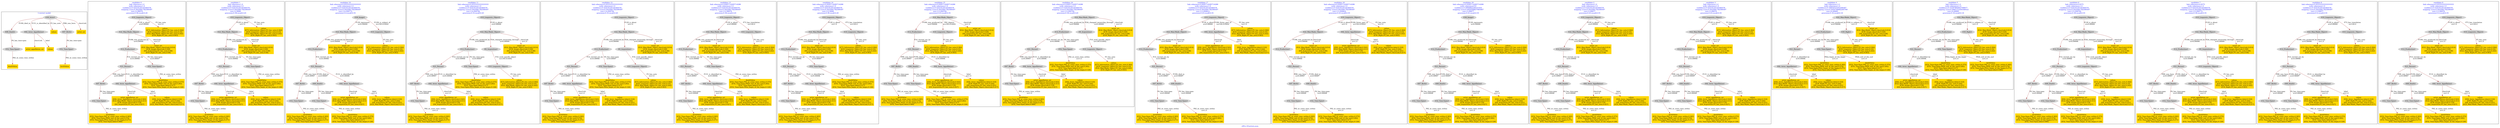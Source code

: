 digraph n0 {
fontcolor="blue"
remincross="true"
label="s09-s-18-artists.json"
subgraph cluster_0 {
label="1-correct model"
n2[style="filled",color="white",fillcolor="lightgray",label="E39_Actor1"];
n3[style="filled",color="white",fillcolor="lightgray",label="E69_Death1"];
n4[style="filled",color="white",fillcolor="lightgray",label="E82_Actor_Appellation1"];
n5[shape="plaintext",style="filled",fillcolor="gold",label="values"];
n6[style="filled",color="white",fillcolor="lightgray",label="E67_Birth1"];
n7[shape="plaintext",style="filled",fillcolor="gold",label="artist_uri"];
n8[style="filled",color="white",fillcolor="lightgray",label="E52_Time-Span1"];
n9[shape="plaintext",style="filled",fillcolor="gold",label="birthValue"];
n10[style="filled",color="white",fillcolor="lightgray",label="E52_Time-Span2"];
n11[shape="plaintext",style="filled",fillcolor="gold",label="deathValue"];
n12[shape="plaintext",style="filled",fillcolor="gold",label="artist_appellation_uri"];
n13[shape="plaintext",style="filled",fillcolor="gold",label="values"];
}
subgraph cluster_1 {
label="candidate 0\nlink coherence:1.0\nnode coherence:1.0\nconfidence:0.42419120144384576\nmapping score:0.5025081782590597\ncost:12.99979\n-precision:0.38-recall:0.45"
n15[style="filled",color="white",fillcolor="lightgray",label="E12_Production1"];
n16[style="filled",color="white",fillcolor="lightgray",label="E21_Person1"];
n17[style="filled",color="white",fillcolor="lightgray",label="E52_Time-Span2"];
n18[style="filled",color="white",fillcolor="lightgray",label="E67_Birth1"];
n19[style="filled",color="white",fillcolor="lightgray",label="E82_Actor_Appellation1"];
n20[style="filled",color="white",fillcolor="lightgray",label="E22_Man-Made_Object1"];
n21[style="filled",color="white",fillcolor="lightgray",label="E33_Linguistic_Object2"];
n22[style="filled",color="white",fillcolor="lightgray",label="E52_Time-Span1"];
n23[shape="plaintext",style="filled",fillcolor="gold",label="deathValue\n[E52_Time-Span,P82_at_some_time_within,0.375]\n[E52_Time-Span,P82b_end_of_the_end,0.282]\n[E52_Time-Span,label,0.217]\n[E52_Time-Span,P82a_begin_of_the_begin,0.126]"];
n24[shape="plaintext",style="filled",fillcolor="gold",label="values\n[E73_Information_Object,P3_has_note,0.364]\n[E33_Linguistic_Object,P3_has_note,0.33]\n[E22_Man-Made_Object,P3_has_note,0.242]\n[E30_Right,P3_has_note,0.063]"];
n25[shape="plaintext",style="filled",fillcolor="gold",label="birthValue\n[E52_Time-Span,P82_at_some_time_within,0.365]\n[E52_Time-Span,P82b_end_of_the_end,0.274]\n[E52_Time-Span,P82a_begin_of_the_begin,0.271]\n[E52_Time-Span,label,0.089]"];
n26[shape="plaintext",style="filled",fillcolor="gold",label="artist_appellation_uri\n[E82_Actor_Appellation,classLink,0.543]\n[E22_Man-Made_Object,classLink,0.311]\n[E38_Image,classLink,0.119]\n[E8_Acquisition,P3_has_note,0.027]"];
n27[shape="plaintext",style="filled",fillcolor="gold",label="values\n[E82_Actor_Appellation,label,0.318]\n[E30_Right,P3_has_note,0.244]\n[E8_Acquisition,P3_has_note,0.221]\n[E22_Man-Made_Object,classLink,0.217]"];
n28[shape="plaintext",style="filled",fillcolor="gold",label="artist_uri\n[E22_Man-Made_Object,classLink,0.614]\n[E38_Image,classLink,0.226]\n[E8_Acquisition,P3_has_note,0.08]\n[E30_Right,P3_has_note,0.08]"];
}
subgraph cluster_2 {
label="candidate 1\nlink coherence:1.0\nnode coherence:1.0\nconfidence:0.42419120144384576\nmapping score:0.5025081782590597\ncost:12.9998\n-precision:0.38-recall:0.45"
n30[style="filled",color="white",fillcolor="lightgray",label="E12_Production1"];
n31[style="filled",color="white",fillcolor="lightgray",label="E21_Person1"];
n32[style="filled",color="white",fillcolor="lightgray",label="E52_Time-Span2"];
n33[style="filled",color="white",fillcolor="lightgray",label="E67_Birth1"];
n34[style="filled",color="white",fillcolor="lightgray",label="E82_Actor_Appellation1"];
n35[style="filled",color="white",fillcolor="lightgray",label="E22_Man-Made_Object1"];
n36[style="filled",color="white",fillcolor="lightgray",label="E33_Linguistic_Object1"];
n37[style="filled",color="white",fillcolor="lightgray",label="E52_Time-Span1"];
n38[shape="plaintext",style="filled",fillcolor="gold",label="deathValue\n[E52_Time-Span,P82_at_some_time_within,0.375]\n[E52_Time-Span,P82b_end_of_the_end,0.282]\n[E52_Time-Span,label,0.217]\n[E52_Time-Span,P82a_begin_of_the_begin,0.126]"];
n39[shape="plaintext",style="filled",fillcolor="gold",label="values\n[E73_Information_Object,P3_has_note,0.364]\n[E33_Linguistic_Object,P3_has_note,0.33]\n[E22_Man-Made_Object,P3_has_note,0.242]\n[E30_Right,P3_has_note,0.063]"];
n40[shape="plaintext",style="filled",fillcolor="gold",label="birthValue\n[E52_Time-Span,P82_at_some_time_within,0.365]\n[E52_Time-Span,P82b_end_of_the_end,0.274]\n[E52_Time-Span,P82a_begin_of_the_begin,0.271]\n[E52_Time-Span,label,0.089]"];
n41[shape="plaintext",style="filled",fillcolor="gold",label="artist_appellation_uri\n[E82_Actor_Appellation,classLink,0.543]\n[E22_Man-Made_Object,classLink,0.311]\n[E38_Image,classLink,0.119]\n[E8_Acquisition,P3_has_note,0.027]"];
n42[shape="plaintext",style="filled",fillcolor="gold",label="values\n[E82_Actor_Appellation,label,0.318]\n[E30_Right,P3_has_note,0.244]\n[E8_Acquisition,P3_has_note,0.221]\n[E22_Man-Made_Object,classLink,0.217]"];
n43[shape="plaintext",style="filled",fillcolor="gold",label="artist_uri\n[E22_Man-Made_Object,classLink,0.614]\n[E38_Image,classLink,0.226]\n[E8_Acquisition,P3_has_note,0.08]\n[E30_Right,P3_has_note,0.08]"];
}
subgraph cluster_3 {
label="candidate 10\nlink coherence:0.9333333333333333\nnode coherence:1.0\nconfidence:0.42419120144384576\nmapping score:0.5025081782590597\ncost:114.009772\n-precision:0.4-recall:0.55"
n45[style="filled",color="white",fillcolor="lightgray",label="E12_Production1"];
n46[style="filled",color="white",fillcolor="lightgray",label="E21_Person1"];
n47[style="filled",color="white",fillcolor="lightgray",label="E67_Birth1"];
n48[style="filled",color="white",fillcolor="lightgray",label="E69_Death1"];
n49[style="filled",color="white",fillcolor="lightgray",label="E82_Actor_Appellation1"];
n50[style="filled",color="white",fillcolor="lightgray",label="E22_Man-Made_Object1"];
n51[style="filled",color="white",fillcolor="lightgray",label="E38_Image1"];
n52[style="filled",color="white",fillcolor="lightgray",label="E52_Time-Span1"];
n53[style="filled",color="white",fillcolor="lightgray",label="E52_Time-Span3"];
n54[style="filled",color="white",fillcolor="lightgray",label="E33_Linguistic_Object1"];
n55[shape="plaintext",style="filled",fillcolor="gold",label="values\n[E73_Information_Object,P3_has_note,0.364]\n[E33_Linguistic_Object,P3_has_note,0.33]\n[E22_Man-Made_Object,P3_has_note,0.242]\n[E30_Right,P3_has_note,0.063]"];
n56[shape="plaintext",style="filled",fillcolor="gold",label="birthValue\n[E52_Time-Span,P82_at_some_time_within,0.365]\n[E52_Time-Span,P82b_end_of_the_end,0.274]\n[E52_Time-Span,P82a_begin_of_the_begin,0.271]\n[E52_Time-Span,label,0.089]"];
n57[shape="plaintext",style="filled",fillcolor="gold",label="deathValue\n[E52_Time-Span,P82_at_some_time_within,0.375]\n[E52_Time-Span,P82b_end_of_the_end,0.282]\n[E52_Time-Span,label,0.217]\n[E52_Time-Span,P82a_begin_of_the_begin,0.126]"];
n58[shape="plaintext",style="filled",fillcolor="gold",label="artist_appellation_uri\n[E82_Actor_Appellation,classLink,0.543]\n[E22_Man-Made_Object,classLink,0.311]\n[E38_Image,classLink,0.119]\n[E8_Acquisition,P3_has_note,0.027]"];
n59[shape="plaintext",style="filled",fillcolor="gold",label="values\n[E82_Actor_Appellation,label,0.318]\n[E30_Right,P3_has_note,0.244]\n[E8_Acquisition,P3_has_note,0.221]\n[E22_Man-Made_Object,classLink,0.217]"];
n60[shape="plaintext",style="filled",fillcolor="gold",label="artist_uri\n[E22_Man-Made_Object,classLink,0.614]\n[E38_Image,classLink,0.226]\n[E8_Acquisition,P3_has_note,0.08]\n[E30_Right,P3_has_note,0.08]"];
}
subgraph cluster_4 {
label="candidate 11\nlink coherence:0.9333333333333333\nnode coherence:1.0\nconfidence:0.42419120144384576\nmapping score:0.5025081782590597\ncost:114.009782\n-precision:0.33-recall:0.45"
n62[style="filled",color="white",fillcolor="lightgray",label="E12_Production1"];
n63[style="filled",color="white",fillcolor="lightgray",label="E21_Person1"];
n64[style="filled",color="white",fillcolor="lightgray",label="E52_Time-Span2"];
n65[style="filled",color="white",fillcolor="lightgray",label="E67_Birth1"];
n66[style="filled",color="white",fillcolor="lightgray",label="E82_Actor_Appellation1"];
n67[style="filled",color="white",fillcolor="lightgray",label="E22_Man-Made_Object1"];
n68[style="filled",color="white",fillcolor="lightgray",label="E8_Acquisition1"];
n69[style="filled",color="white",fillcolor="lightgray",label="E33_Linguistic_Object2"];
n70[style="filled",color="white",fillcolor="lightgray",label="E52_Time-Span1"];
n71[style="filled",color="white",fillcolor="lightgray",label="E33_Linguistic_Object1"];
n72[shape="plaintext",style="filled",fillcolor="gold",label="deathValue\n[E52_Time-Span,P82_at_some_time_within,0.375]\n[E52_Time-Span,P82b_end_of_the_end,0.282]\n[E52_Time-Span,label,0.217]\n[E52_Time-Span,P82a_begin_of_the_begin,0.126]"];
n73[shape="plaintext",style="filled",fillcolor="gold",label="values\n[E73_Information_Object,P3_has_note,0.364]\n[E33_Linguistic_Object,P3_has_note,0.33]\n[E22_Man-Made_Object,P3_has_note,0.242]\n[E30_Right,P3_has_note,0.063]"];
n74[shape="plaintext",style="filled",fillcolor="gold",label="birthValue\n[E52_Time-Span,P82_at_some_time_within,0.365]\n[E52_Time-Span,P82b_end_of_the_end,0.274]\n[E52_Time-Span,P82a_begin_of_the_begin,0.271]\n[E52_Time-Span,label,0.089]"];
n75[shape="plaintext",style="filled",fillcolor="gold",label="artist_appellation_uri\n[E82_Actor_Appellation,classLink,0.543]\n[E22_Man-Made_Object,classLink,0.311]\n[E38_Image,classLink,0.119]\n[E8_Acquisition,P3_has_note,0.027]"];
n76[shape="plaintext",style="filled",fillcolor="gold",label="values\n[E82_Actor_Appellation,label,0.318]\n[E30_Right,P3_has_note,0.244]\n[E8_Acquisition,P3_has_note,0.221]\n[E22_Man-Made_Object,classLink,0.217]"];
n77[shape="plaintext",style="filled",fillcolor="gold",label="artist_uri\n[E22_Man-Made_Object,classLink,0.614]\n[E38_Image,classLink,0.226]\n[E8_Acquisition,P3_has_note,0.08]\n[E30_Right,P3_has_note,0.08]"];
}
subgraph cluster_5 {
label="candidate 12\nlink coherence:0.9333333333333333\nnode coherence:1.0\nconfidence:0.42419120144384576\nmapping score:0.5025081782590597\ncost:114.009792\n-precision:0.33-recall:0.45"
n79[style="filled",color="white",fillcolor="lightgray",label="E12_Production1"];
n80[style="filled",color="white",fillcolor="lightgray",label="E21_Person1"];
n81[style="filled",color="white",fillcolor="lightgray",label="E52_Time-Span2"];
n82[style="filled",color="white",fillcolor="lightgray",label="E67_Birth1"];
n83[style="filled",color="white",fillcolor="lightgray",label="E82_Actor_Appellation1"];
n84[style="filled",color="white",fillcolor="lightgray",label="E22_Man-Made_Object1"];
n85[style="filled",color="white",fillcolor="lightgray",label="E8_Acquisition1"];
n86[style="filled",color="white",fillcolor="lightgray",label="E33_Linguistic_Object1"];
n87[style="filled",color="white",fillcolor="lightgray",label="E52_Time-Span1"];
n88[style="filled",color="white",fillcolor="lightgray",label="E33_Linguistic_Object2"];
n89[shape="plaintext",style="filled",fillcolor="gold",label="deathValue\n[E52_Time-Span,P82_at_some_time_within,0.375]\n[E52_Time-Span,P82b_end_of_the_end,0.282]\n[E52_Time-Span,label,0.217]\n[E52_Time-Span,P82a_begin_of_the_begin,0.126]"];
n90[shape="plaintext",style="filled",fillcolor="gold",label="values\n[E73_Information_Object,P3_has_note,0.364]\n[E33_Linguistic_Object,P3_has_note,0.33]\n[E22_Man-Made_Object,P3_has_note,0.242]\n[E30_Right,P3_has_note,0.063]"];
n91[shape="plaintext",style="filled",fillcolor="gold",label="birthValue\n[E52_Time-Span,P82_at_some_time_within,0.365]\n[E52_Time-Span,P82b_end_of_the_end,0.274]\n[E52_Time-Span,P82a_begin_of_the_begin,0.271]\n[E52_Time-Span,label,0.089]"];
n92[shape="plaintext",style="filled",fillcolor="gold",label="artist_appellation_uri\n[E82_Actor_Appellation,classLink,0.543]\n[E22_Man-Made_Object,classLink,0.311]\n[E38_Image,classLink,0.119]\n[E8_Acquisition,P3_has_note,0.027]"];
n93[shape="plaintext",style="filled",fillcolor="gold",label="values\n[E82_Actor_Appellation,label,0.318]\n[E30_Right,P3_has_note,0.244]\n[E8_Acquisition,P3_has_note,0.221]\n[E22_Man-Made_Object,classLink,0.217]"];
n94[shape="plaintext",style="filled",fillcolor="gold",label="artist_uri\n[E22_Man-Made_Object,classLink,0.614]\n[E38_Image,classLink,0.226]\n[E8_Acquisition,P3_has_note,0.08]\n[E30_Right,P3_has_note,0.08]"];
}
subgraph cluster_6 {
label="candidate 13\nlink coherence:0.9285714285714286\nnode coherence:1.0\nconfidence:0.42419120144384576\nmapping score:0.5025081782590597\ncost:112.99979\n-precision:0.36-recall:0.45"
n96[style="filled",color="white",fillcolor="lightgray",label="E12_Production1"];
n97[style="filled",color="white",fillcolor="lightgray",label="E21_Person1"];
n98[style="filled",color="white",fillcolor="lightgray",label="E52_Time-Span2"];
n99[style="filled",color="white",fillcolor="lightgray",label="E67_Birth1"];
n100[style="filled",color="white",fillcolor="lightgray",label="E82_Actor_Appellation1"];
n101[style="filled",color="white",fillcolor="lightgray",label="E22_Man-Made_Object1"];
n102[style="filled",color="white",fillcolor="lightgray",label="E33_Linguistic_Object2"];
n103[style="filled",color="white",fillcolor="lightgray",label="E52_Time-Span1"];
n104[style="filled",color="white",fillcolor="lightgray",label="E33_Linguistic_Object1"];
n105[shape="plaintext",style="filled",fillcolor="gold",label="deathValue\n[E52_Time-Span,P82_at_some_time_within,0.375]\n[E52_Time-Span,P82b_end_of_the_end,0.282]\n[E52_Time-Span,label,0.217]\n[E52_Time-Span,P82a_begin_of_the_begin,0.126]"];
n106[shape="plaintext",style="filled",fillcolor="gold",label="values\n[E73_Information_Object,P3_has_note,0.364]\n[E33_Linguistic_Object,P3_has_note,0.33]\n[E22_Man-Made_Object,P3_has_note,0.242]\n[E30_Right,P3_has_note,0.063]"];
n107[shape="plaintext",style="filled",fillcolor="gold",label="birthValue\n[E52_Time-Span,P82_at_some_time_within,0.365]\n[E52_Time-Span,P82b_end_of_the_end,0.274]\n[E52_Time-Span,P82a_begin_of_the_begin,0.271]\n[E52_Time-Span,label,0.089]"];
n108[shape="plaintext",style="filled",fillcolor="gold",label="artist_appellation_uri\n[E82_Actor_Appellation,classLink,0.543]\n[E22_Man-Made_Object,classLink,0.311]\n[E38_Image,classLink,0.119]\n[E8_Acquisition,P3_has_note,0.027]"];
n109[shape="plaintext",style="filled",fillcolor="gold",label="values\n[E82_Actor_Appellation,label,0.318]\n[E30_Right,P3_has_note,0.244]\n[E8_Acquisition,P3_has_note,0.221]\n[E22_Man-Made_Object,classLink,0.217]"];
n110[shape="plaintext",style="filled",fillcolor="gold",label="artist_uri\n[E22_Man-Made_Object,classLink,0.614]\n[E38_Image,classLink,0.226]\n[E8_Acquisition,P3_has_note,0.08]\n[E30_Right,P3_has_note,0.08]"];
}
subgraph cluster_7 {
label="candidate 14\nlink coherence:0.9285714285714286\nnode coherence:1.0\nconfidence:0.42419120144384576\nmapping score:0.5025081782590597\ncost:112.9998\n-precision:0.36-recall:0.45"
n112[style="filled",color="white",fillcolor="lightgray",label="E12_Production1"];
n113[style="filled",color="white",fillcolor="lightgray",label="E21_Person1"];
n114[style="filled",color="white",fillcolor="lightgray",label="E52_Time-Span2"];
n115[style="filled",color="white",fillcolor="lightgray",label="E67_Birth1"];
n116[style="filled",color="white",fillcolor="lightgray",label="E82_Actor_Appellation1"];
n117[style="filled",color="white",fillcolor="lightgray",label="E22_Man-Made_Object1"];
n118[style="filled",color="white",fillcolor="lightgray",label="E33_Linguistic_Object1"];
n119[style="filled",color="white",fillcolor="lightgray",label="E52_Time-Span1"];
n120[style="filled",color="white",fillcolor="lightgray",label="E33_Linguistic_Object2"];
n121[shape="plaintext",style="filled",fillcolor="gold",label="deathValue\n[E52_Time-Span,P82_at_some_time_within,0.375]\n[E52_Time-Span,P82b_end_of_the_end,0.282]\n[E52_Time-Span,label,0.217]\n[E52_Time-Span,P82a_begin_of_the_begin,0.126]"];
n122[shape="plaintext",style="filled",fillcolor="gold",label="values\n[E73_Information_Object,P3_has_note,0.364]\n[E33_Linguistic_Object,P3_has_note,0.33]\n[E22_Man-Made_Object,P3_has_note,0.242]\n[E30_Right,P3_has_note,0.063]"];
n123[shape="plaintext",style="filled",fillcolor="gold",label="birthValue\n[E52_Time-Span,P82_at_some_time_within,0.365]\n[E52_Time-Span,P82b_end_of_the_end,0.274]\n[E52_Time-Span,P82a_begin_of_the_begin,0.271]\n[E52_Time-Span,label,0.089]"];
n124[shape="plaintext",style="filled",fillcolor="gold",label="artist_appellation_uri\n[E82_Actor_Appellation,classLink,0.543]\n[E22_Man-Made_Object,classLink,0.311]\n[E38_Image,classLink,0.119]\n[E8_Acquisition,P3_has_note,0.027]"];
n125[shape="plaintext",style="filled",fillcolor="gold",label="values\n[E82_Actor_Appellation,label,0.318]\n[E30_Right,P3_has_note,0.244]\n[E8_Acquisition,P3_has_note,0.221]\n[E22_Man-Made_Object,classLink,0.217]"];
n126[shape="plaintext",style="filled",fillcolor="gold",label="artist_uri\n[E22_Man-Made_Object,classLink,0.614]\n[E38_Image,classLink,0.226]\n[E8_Acquisition,P3_has_note,0.08]\n[E30_Right,P3_has_note,0.08]"];
}
subgraph cluster_8 {
label="candidate 15\nlink coherence:0.9285714285714286\nnode coherence:1.0\nconfidence:0.42419120144384576\nmapping score:0.5025081782590597\ncost:113.009782\n-precision:0.43-recall:0.55"
n128[style="filled",color="white",fillcolor="lightgray",label="E12_Production1"];
n129[style="filled",color="white",fillcolor="lightgray",label="E21_Person1"];
n130[style="filled",color="white",fillcolor="lightgray",label="E67_Birth1"];
n131[style="filled",color="white",fillcolor="lightgray",label="E69_Death1"];
n132[style="filled",color="white",fillcolor="lightgray",label="E82_Actor_Appellation1"];
n133[style="filled",color="white",fillcolor="lightgray",label="E22_Man-Made_Object1"];
n134[style="filled",color="white",fillcolor="lightgray",label="E52_Time-Span1"];
n135[style="filled",color="white",fillcolor="lightgray",label="E52_Time-Span3"];
n136[style="filled",color="white",fillcolor="lightgray",label="E33_Linguistic_Object1"];
n137[shape="plaintext",style="filled",fillcolor="gold",label="values\n[E73_Information_Object,P3_has_note,0.364]\n[E33_Linguistic_Object,P3_has_note,0.33]\n[E22_Man-Made_Object,P3_has_note,0.242]\n[E30_Right,P3_has_note,0.063]"];
n138[shape="plaintext",style="filled",fillcolor="gold",label="birthValue\n[E52_Time-Span,P82_at_some_time_within,0.365]\n[E52_Time-Span,P82b_end_of_the_end,0.274]\n[E52_Time-Span,P82a_begin_of_the_begin,0.271]\n[E52_Time-Span,label,0.089]"];
n139[shape="plaintext",style="filled",fillcolor="gold",label="deathValue\n[E52_Time-Span,P82_at_some_time_within,0.375]\n[E52_Time-Span,P82b_end_of_the_end,0.282]\n[E52_Time-Span,label,0.217]\n[E52_Time-Span,P82a_begin_of_the_begin,0.126]"];
n140[shape="plaintext",style="filled",fillcolor="gold",label="artist_appellation_uri\n[E82_Actor_Appellation,classLink,0.543]\n[E22_Man-Made_Object,classLink,0.311]\n[E38_Image,classLink,0.119]\n[E8_Acquisition,P3_has_note,0.027]"];
n141[shape="plaintext",style="filled",fillcolor="gold",label="values\n[E82_Actor_Appellation,label,0.318]\n[E30_Right,P3_has_note,0.244]\n[E8_Acquisition,P3_has_note,0.221]\n[E22_Man-Made_Object,classLink,0.217]"];
n142[shape="plaintext",style="filled",fillcolor="gold",label="artist_uri\n[E22_Man-Made_Object,classLink,0.614]\n[E38_Image,classLink,0.226]\n[E8_Acquisition,P3_has_note,0.08]\n[E30_Right,P3_has_note,0.08]"];
}
subgraph cluster_9 {
label="candidate 16\nlink coherence:0.9285714285714286\nnode coherence:1.0\nconfidence:0.42419120144384576\nmapping score:0.5025081782590597\ncost:113.009792\n-precision:0.36-recall:0.45"
n144[style="filled",color="white",fillcolor="lightgray",label="E12_Production1"];
n145[style="filled",color="white",fillcolor="lightgray",label="E21_Person1"];
n146[style="filled",color="white",fillcolor="lightgray",label="E52_Time-Span2"];
n147[style="filled",color="white",fillcolor="lightgray",label="E67_Birth1"];
n148[style="filled",color="white",fillcolor="lightgray",label="E82_Actor_Appellation1"];
n149[style="filled",color="white",fillcolor="lightgray",label="E22_Man-Made_Object1"];
n150[style="filled",color="white",fillcolor="lightgray",label="E8_Acquisition1"];
n151[style="filled",color="white",fillcolor="lightgray",label="E52_Time-Span1"];
n152[style="filled",color="white",fillcolor="lightgray",label="E33_Linguistic_Object1"];
n153[shape="plaintext",style="filled",fillcolor="gold",label="deathValue\n[E52_Time-Span,P82_at_some_time_within,0.375]\n[E52_Time-Span,P82b_end_of_the_end,0.282]\n[E52_Time-Span,label,0.217]\n[E52_Time-Span,P82a_begin_of_the_begin,0.126]"];
n154[shape="plaintext",style="filled",fillcolor="gold",label="values\n[E73_Information_Object,P3_has_note,0.364]\n[E33_Linguistic_Object,P3_has_note,0.33]\n[E22_Man-Made_Object,P3_has_note,0.242]\n[E30_Right,P3_has_note,0.063]"];
n155[shape="plaintext",style="filled",fillcolor="gold",label="birthValue\n[E52_Time-Span,P82_at_some_time_within,0.365]\n[E52_Time-Span,P82b_end_of_the_end,0.274]\n[E52_Time-Span,P82a_begin_of_the_begin,0.271]\n[E52_Time-Span,label,0.089]"];
n156[shape="plaintext",style="filled",fillcolor="gold",label="artist_appellation_uri\n[E82_Actor_Appellation,classLink,0.543]\n[E22_Man-Made_Object,classLink,0.311]\n[E38_Image,classLink,0.119]\n[E8_Acquisition,P3_has_note,0.027]"];
n157[shape="plaintext",style="filled",fillcolor="gold",label="values\n[E82_Actor_Appellation,label,0.318]\n[E30_Right,P3_has_note,0.244]\n[E8_Acquisition,P3_has_note,0.221]\n[E22_Man-Made_Object,classLink,0.217]"];
n158[shape="plaintext",style="filled",fillcolor="gold",label="artist_uri\n[E22_Man-Made_Object,classLink,0.614]\n[E38_Image,classLink,0.226]\n[E8_Acquisition,P3_has_note,0.08]\n[E30_Right,P3_has_note,0.08]"];
}
subgraph cluster_10 {
label="candidate 17\nlink coherence:0.9285714285714286\nnode coherence:1.0\nconfidence:0.42419120144384576\nmapping score:0.5025081782590597\ncost:113.009812\n-precision:0.43-recall:0.55"
n160[style="filled",color="white",fillcolor="lightgray",label="E12_Production1"];
n161[style="filled",color="white",fillcolor="lightgray",label="E21_Person1"];
n162[style="filled",color="white",fillcolor="lightgray",label="E67_Birth1"];
n163[style="filled",color="white",fillcolor="lightgray",label="E69_Death1"];
n164[style="filled",color="white",fillcolor="lightgray",label="E22_Man-Made_Object1"];
n165[style="filled",color="white",fillcolor="lightgray",label="E33_Linguistic_Object2"];
n166[style="filled",color="white",fillcolor="lightgray",label="E52_Time-Span1"];
n167[style="filled",color="white",fillcolor="lightgray",label="E52_Time-Span3"];
n168[style="filled",color="white",fillcolor="lightgray",label="E82_Actor_Appellation1"];
n169[shape="plaintext",style="filled",fillcolor="gold",label="values\n[E73_Information_Object,P3_has_note,0.364]\n[E33_Linguistic_Object,P3_has_note,0.33]\n[E22_Man-Made_Object,P3_has_note,0.242]\n[E30_Right,P3_has_note,0.063]"];
n170[shape="plaintext",style="filled",fillcolor="gold",label="birthValue\n[E52_Time-Span,P82_at_some_time_within,0.365]\n[E52_Time-Span,P82b_end_of_the_end,0.274]\n[E52_Time-Span,P82a_begin_of_the_begin,0.271]\n[E52_Time-Span,label,0.089]"];
n171[shape="plaintext",style="filled",fillcolor="gold",label="deathValue\n[E52_Time-Span,P82_at_some_time_within,0.375]\n[E52_Time-Span,P82b_end_of_the_end,0.282]\n[E52_Time-Span,label,0.217]\n[E52_Time-Span,P82a_begin_of_the_begin,0.126]"];
n172[shape="plaintext",style="filled",fillcolor="gold",label="artist_appellation_uri\n[E82_Actor_Appellation,classLink,0.543]\n[E22_Man-Made_Object,classLink,0.311]\n[E38_Image,classLink,0.119]\n[E8_Acquisition,P3_has_note,0.027]"];
n173[shape="plaintext",style="filled",fillcolor="gold",label="values\n[E82_Actor_Appellation,label,0.318]\n[E30_Right,P3_has_note,0.244]\n[E8_Acquisition,P3_has_note,0.221]\n[E22_Man-Made_Object,classLink,0.217]"];
n174[shape="plaintext",style="filled",fillcolor="gold",label="artist_uri\n[E22_Man-Made_Object,classLink,0.614]\n[E38_Image,classLink,0.226]\n[E8_Acquisition,P3_has_note,0.08]\n[E30_Right,P3_has_note,0.08]"];
}
subgraph cluster_11 {
label="candidate 18\nlink coherence:0.9285714285714286\nnode coherence:1.0\nconfidence:0.42419120144384576\nmapping score:0.5025081782590597\ncost:113.009822\n-precision:0.43-recall:0.55"
n176[style="filled",color="white",fillcolor="lightgray",label="E12_Production1"];
n177[style="filled",color="white",fillcolor="lightgray",label="E21_Person1"];
n178[style="filled",color="white",fillcolor="lightgray",label="E67_Birth1"];
n179[style="filled",color="white",fillcolor="lightgray",label="E69_Death1"];
n180[style="filled",color="white",fillcolor="lightgray",label="E22_Man-Made_Object1"];
n181[style="filled",color="white",fillcolor="lightgray",label="E33_Linguistic_Object1"];
n182[style="filled",color="white",fillcolor="lightgray",label="E52_Time-Span1"];
n183[style="filled",color="white",fillcolor="lightgray",label="E52_Time-Span3"];
n184[style="filled",color="white",fillcolor="lightgray",label="E82_Actor_Appellation1"];
n185[shape="plaintext",style="filled",fillcolor="gold",label="values\n[E73_Information_Object,P3_has_note,0.364]\n[E33_Linguistic_Object,P3_has_note,0.33]\n[E22_Man-Made_Object,P3_has_note,0.242]\n[E30_Right,P3_has_note,0.063]"];
n186[shape="plaintext",style="filled",fillcolor="gold",label="birthValue\n[E52_Time-Span,P82_at_some_time_within,0.365]\n[E52_Time-Span,P82b_end_of_the_end,0.274]\n[E52_Time-Span,P82a_begin_of_the_begin,0.271]\n[E52_Time-Span,label,0.089]"];
n187[shape="plaintext",style="filled",fillcolor="gold",label="deathValue\n[E52_Time-Span,P82_at_some_time_within,0.375]\n[E52_Time-Span,P82b_end_of_the_end,0.282]\n[E52_Time-Span,label,0.217]\n[E52_Time-Span,P82a_begin_of_the_begin,0.126]"];
n188[shape="plaintext",style="filled",fillcolor="gold",label="artist_appellation_uri\n[E82_Actor_Appellation,classLink,0.543]\n[E22_Man-Made_Object,classLink,0.311]\n[E38_Image,classLink,0.119]\n[E8_Acquisition,P3_has_note,0.027]"];
n189[shape="plaintext",style="filled",fillcolor="gold",label="values\n[E82_Actor_Appellation,label,0.318]\n[E30_Right,P3_has_note,0.244]\n[E8_Acquisition,P3_has_note,0.221]\n[E22_Man-Made_Object,classLink,0.217]"];
n190[shape="plaintext",style="filled",fillcolor="gold",label="artist_uri\n[E22_Man-Made_Object,classLink,0.614]\n[E38_Image,classLink,0.226]\n[E8_Acquisition,P3_has_note,0.08]\n[E30_Right,P3_has_note,0.08]"];
}
subgraph cluster_12 {
label="candidate 19\nlink coherence:0.9285714285714286\nnode coherence:0.9\nconfidence:0.4094862246331053\nmapping score:0.4920509637665907\ncost:13.99977\n-precision:0.43-recall:0.55"
n192[style="filled",color="white",fillcolor="lightgray",label="E12_Production1"];
n193[style="filled",color="white",fillcolor="lightgray",label="E21_Person1"];
n194[style="filled",color="white",fillcolor="lightgray",label="E67_Birth1"];
n195[style="filled",color="white",fillcolor="lightgray",label="E69_Death1"];
n196[style="filled",color="white",fillcolor="lightgray",label="E82_Actor_Appellation1"];
n197[style="filled",color="white",fillcolor="lightgray",label="E22_Man-Made_Object1"];
n198[style="filled",color="white",fillcolor="lightgray",label="E38_Image1"];
n199[style="filled",color="white",fillcolor="lightgray",label="E52_Time-Span1"];
n200[style="filled",color="white",fillcolor="lightgray",label="E52_Time-Span3"];
n201[shape="plaintext",style="filled",fillcolor="gold",label="birthValue\n[E52_Time-Span,P82_at_some_time_within,0.365]\n[E52_Time-Span,P82b_end_of_the_end,0.274]\n[E52_Time-Span,P82a_begin_of_the_begin,0.271]\n[E52_Time-Span,label,0.089]"];
n202[shape="plaintext",style="filled",fillcolor="gold",label="deathValue\n[E52_Time-Span,P82_at_some_time_within,0.375]\n[E52_Time-Span,P82b_end_of_the_end,0.282]\n[E52_Time-Span,label,0.217]\n[E52_Time-Span,P82a_begin_of_the_begin,0.126]"];
n203[shape="plaintext",style="filled",fillcolor="gold",label="artist_appellation_uri\n[E82_Actor_Appellation,classLink,0.543]\n[E22_Man-Made_Object,classLink,0.311]\n[E38_Image,classLink,0.119]\n[E8_Acquisition,P3_has_note,0.027]"];
n204[shape="plaintext",style="filled",fillcolor="gold",label="values\n[E82_Actor_Appellation,label,0.318]\n[E30_Right,P3_has_note,0.244]\n[E8_Acquisition,P3_has_note,0.221]\n[E22_Man-Made_Object,classLink,0.217]"];
n205[shape="plaintext",style="filled",fillcolor="gold",label="artist_uri\n[E22_Man-Made_Object,classLink,0.614]\n[E38_Image,classLink,0.226]\n[E8_Acquisition,P3_has_note,0.08]\n[E30_Right,P3_has_note,0.08]"];
n206[shape="plaintext",style="filled",fillcolor="gold",label="values\n[E73_Information_Object,P3_has_note,0.364]\n[E33_Linguistic_Object,P3_has_note,0.33]\n[E22_Man-Made_Object,P3_has_note,0.242]\n[E30_Right,P3_has_note,0.063]"];
}
subgraph cluster_13 {
label="candidate 2\nlink coherence:1.0\nnode coherence:1.0\nconfidence:0.42419120144384576\nmapping score:0.5025081782590597\ncost:13.99977\n-precision:0.43-recall:0.55"
n208[style="filled",color="white",fillcolor="lightgray",label="E12_Production1"];
n209[style="filled",color="white",fillcolor="lightgray",label="E21_Person1"];
n210[style="filled",color="white",fillcolor="lightgray",label="E67_Birth1"];
n211[style="filled",color="white",fillcolor="lightgray",label="E69_Death1"];
n212[style="filled",color="white",fillcolor="lightgray",label="E82_Actor_Appellation1"];
n213[style="filled",color="white",fillcolor="lightgray",label="E22_Man-Made_Object1"];
n214[style="filled",color="white",fillcolor="lightgray",label="E33_Linguistic_Object2"];
n215[style="filled",color="white",fillcolor="lightgray",label="E52_Time-Span1"];
n216[style="filled",color="white",fillcolor="lightgray",label="E52_Time-Span3"];
n217[shape="plaintext",style="filled",fillcolor="gold",label="values\n[E73_Information_Object,P3_has_note,0.364]\n[E33_Linguistic_Object,P3_has_note,0.33]\n[E22_Man-Made_Object,P3_has_note,0.242]\n[E30_Right,P3_has_note,0.063]"];
n218[shape="plaintext",style="filled",fillcolor="gold",label="birthValue\n[E52_Time-Span,P82_at_some_time_within,0.365]\n[E52_Time-Span,P82b_end_of_the_end,0.274]\n[E52_Time-Span,P82a_begin_of_the_begin,0.271]\n[E52_Time-Span,label,0.089]"];
n219[shape="plaintext",style="filled",fillcolor="gold",label="deathValue\n[E52_Time-Span,P82_at_some_time_within,0.375]\n[E52_Time-Span,P82b_end_of_the_end,0.282]\n[E52_Time-Span,label,0.217]\n[E52_Time-Span,P82a_begin_of_the_begin,0.126]"];
n220[shape="plaintext",style="filled",fillcolor="gold",label="artist_appellation_uri\n[E82_Actor_Appellation,classLink,0.543]\n[E22_Man-Made_Object,classLink,0.311]\n[E38_Image,classLink,0.119]\n[E8_Acquisition,P3_has_note,0.027]"];
n221[shape="plaintext",style="filled",fillcolor="gold",label="values\n[E82_Actor_Appellation,label,0.318]\n[E30_Right,P3_has_note,0.244]\n[E8_Acquisition,P3_has_note,0.221]\n[E22_Man-Made_Object,classLink,0.217]"];
n222[shape="plaintext",style="filled",fillcolor="gold",label="artist_uri\n[E22_Man-Made_Object,classLink,0.614]\n[E38_Image,classLink,0.226]\n[E8_Acquisition,P3_has_note,0.08]\n[E30_Right,P3_has_note,0.08]"];
}
subgraph cluster_14 {
label="candidate 3\nlink coherence:1.0\nnode coherence:1.0\nconfidence:0.42419120144384576\nmapping score:0.5025081782590597\ncost:13.99978\n-precision:0.43-recall:0.55"
n224[style="filled",color="white",fillcolor="lightgray",label="E12_Production1"];
n225[style="filled",color="white",fillcolor="lightgray",label="E21_Person1"];
n226[style="filled",color="white",fillcolor="lightgray",label="E67_Birth1"];
n227[style="filled",color="white",fillcolor="lightgray",label="E69_Death1"];
n228[style="filled",color="white",fillcolor="lightgray",label="E82_Actor_Appellation1"];
n229[style="filled",color="white",fillcolor="lightgray",label="E22_Man-Made_Object1"];
n230[style="filled",color="white",fillcolor="lightgray",label="E33_Linguistic_Object1"];
n231[style="filled",color="white",fillcolor="lightgray",label="E52_Time-Span1"];
n232[style="filled",color="white",fillcolor="lightgray",label="E52_Time-Span3"];
n233[shape="plaintext",style="filled",fillcolor="gold",label="values\n[E73_Information_Object,P3_has_note,0.364]\n[E33_Linguistic_Object,P3_has_note,0.33]\n[E22_Man-Made_Object,P3_has_note,0.242]\n[E30_Right,P3_has_note,0.063]"];
n234[shape="plaintext",style="filled",fillcolor="gold",label="birthValue\n[E52_Time-Span,P82_at_some_time_within,0.365]\n[E52_Time-Span,P82b_end_of_the_end,0.274]\n[E52_Time-Span,P82a_begin_of_the_begin,0.271]\n[E52_Time-Span,label,0.089]"];
n235[shape="plaintext",style="filled",fillcolor="gold",label="deathValue\n[E52_Time-Span,P82_at_some_time_within,0.375]\n[E52_Time-Span,P82b_end_of_the_end,0.282]\n[E52_Time-Span,label,0.217]\n[E52_Time-Span,P82a_begin_of_the_begin,0.126]"];
n236[shape="plaintext",style="filled",fillcolor="gold",label="artist_appellation_uri\n[E82_Actor_Appellation,classLink,0.543]\n[E22_Man-Made_Object,classLink,0.311]\n[E38_Image,classLink,0.119]\n[E8_Acquisition,P3_has_note,0.027]"];
n237[shape="plaintext",style="filled",fillcolor="gold",label="values\n[E82_Actor_Appellation,label,0.318]\n[E30_Right,P3_has_note,0.244]\n[E8_Acquisition,P3_has_note,0.221]\n[E22_Man-Made_Object,classLink,0.217]"];
n238[shape="plaintext",style="filled",fillcolor="gold",label="artist_uri\n[E22_Man-Made_Object,classLink,0.614]\n[E38_Image,classLink,0.226]\n[E8_Acquisition,P3_has_note,0.08]\n[E30_Right,P3_has_note,0.08]"];
}
subgraph cluster_15 {
label="candidate 4\nlink coherence:1.0\nnode coherence:1.0\nconfidence:0.34854533202206367\nmapping score:0.5050706662295769\ncost:10.99985\n-precision:0.18-recall:0.18"
n240[style="filled",color="white",fillcolor="lightgray",label="E12_Production1"];
n241[style="filled",color="white",fillcolor="lightgray",label="E21_Person1"];
n242[style="filled",color="white",fillcolor="lightgray",label="E52_Time-Span2"];
n243[style="filled",color="white",fillcolor="lightgray",label="E82_Actor_Appellation1"];
n244[style="filled",color="white",fillcolor="lightgray",label="E22_Man-Made_Object1"];
n245[style="filled",color="white",fillcolor="lightgray",label="E30_Right1"];
n246[shape="plaintext",style="filled",fillcolor="gold",label="birthValue\n[E52_Time-Span,P82_at_some_time_within,0.365]\n[E52_Time-Span,P82b_end_of_the_end,0.274]\n[E52_Time-Span,P82a_begin_of_the_begin,0.271]\n[E52_Time-Span,label,0.089]"];
n247[shape="plaintext",style="filled",fillcolor="gold",label="values\n[E73_Information_Object,P3_has_note,0.364]\n[E33_Linguistic_Object,P3_has_note,0.33]\n[E22_Man-Made_Object,P3_has_note,0.242]\n[E30_Right,P3_has_note,0.063]"];
n248[shape="plaintext",style="filled",fillcolor="gold",label="deathValue\n[E52_Time-Span,P82_at_some_time_within,0.375]\n[E52_Time-Span,P82b_end_of_the_end,0.282]\n[E52_Time-Span,label,0.217]\n[E52_Time-Span,P82a_begin_of_the_begin,0.126]"];
n249[shape="plaintext",style="filled",fillcolor="gold",label="artist_appellation_uri\n[E82_Actor_Appellation,classLink,0.543]\n[E22_Man-Made_Object,classLink,0.311]\n[E38_Image,classLink,0.119]\n[E8_Acquisition,P3_has_note,0.027]"];
n250[shape="plaintext",style="filled",fillcolor="gold",label="values\n[E82_Actor_Appellation,label,0.318]\n[E30_Right,P3_has_note,0.244]\n[E8_Acquisition,P3_has_note,0.221]\n[E22_Man-Made_Object,classLink,0.217]"];
n251[shape="plaintext",style="filled",fillcolor="gold",label="artist_uri\n[E22_Man-Made_Object,classLink,0.614]\n[E38_Image,classLink,0.226]\n[E8_Acquisition,P3_has_note,0.08]\n[E30_Right,P3_has_note,0.08]"];
}
subgraph cluster_16 {
label="candidate 5\nlink coherence:1.0\nnode coherence:1.0\nconfidence:0.32287864843788977\nmapping score:0.4965151050348522\ncost:10.99985\n-precision:0.18-recall:0.18"
n253[style="filled",color="white",fillcolor="lightgray",label="E12_Production1"];
n254[style="filled",color="white",fillcolor="lightgray",label="E21_Person1"];
n255[style="filled",color="white",fillcolor="lightgray",label="E52_Time-Span2"];
n256[style="filled",color="white",fillcolor="lightgray",label="E82_Actor_Appellation1"];
n257[style="filled",color="white",fillcolor="lightgray",label="E22_Man-Made_Object1"];
n258[style="filled",color="white",fillcolor="lightgray",label="E30_Right1"];
n259[shape="plaintext",style="filled",fillcolor="gold",label="deathValue\n[E52_Time-Span,P82_at_some_time_within,0.375]\n[E52_Time-Span,P82b_end_of_the_end,0.282]\n[E52_Time-Span,label,0.217]\n[E52_Time-Span,P82a_begin_of_the_begin,0.126]"];
n260[shape="plaintext",style="filled",fillcolor="gold",label="values\n[E73_Information_Object,P3_has_note,0.364]\n[E33_Linguistic_Object,P3_has_note,0.33]\n[E22_Man-Made_Object,P3_has_note,0.242]\n[E30_Right,P3_has_note,0.063]"];
n261[shape="plaintext",style="filled",fillcolor="gold",label="birthValue\n[E52_Time-Span,P82_at_some_time_within,0.365]\n[E52_Time-Span,P82b_end_of_the_end,0.274]\n[E52_Time-Span,P82a_begin_of_the_begin,0.271]\n[E52_Time-Span,label,0.089]"];
n262[shape="plaintext",style="filled",fillcolor="gold",label="artist_appellation_uri\n[E82_Actor_Appellation,classLink,0.543]\n[E22_Man-Made_Object,classLink,0.311]\n[E38_Image,classLink,0.119]\n[E8_Acquisition,P3_has_note,0.027]"];
n263[shape="plaintext",style="filled",fillcolor="gold",label="values\n[E82_Actor_Appellation,label,0.318]\n[E30_Right,P3_has_note,0.244]\n[E8_Acquisition,P3_has_note,0.221]\n[E22_Man-Made_Object,classLink,0.217]"];
n264[shape="plaintext",style="filled",fillcolor="gold",label="artist_uri\n[E22_Man-Made_Object,classLink,0.614]\n[E38_Image,classLink,0.226]\n[E8_Acquisition,P3_has_note,0.08]\n[E30_Right,P3_has_note,0.08]"];
}
subgraph cluster_17 {
label="candidate 6\nlink coherence:0.9375\nnode coherence:1.0\nconfidence:0.42419120144384576\nmapping score:0.5025081782590597\ncost:115.009762\n-precision:0.38-recall:0.55"
n266[style="filled",color="white",fillcolor="lightgray",label="E12_Production1"];
n267[style="filled",color="white",fillcolor="lightgray",label="E21_Person1"];
n268[style="filled",color="white",fillcolor="lightgray",label="E67_Birth1"];
n269[style="filled",color="white",fillcolor="lightgray",label="E69_Death1"];
n270[style="filled",color="white",fillcolor="lightgray",label="E82_Actor_Appellation1"];
n271[style="filled",color="white",fillcolor="lightgray",label="E22_Man-Made_Object1"];
n272[style="filled",color="white",fillcolor="lightgray",label="E8_Acquisition1"];
n273[style="filled",color="white",fillcolor="lightgray",label="E33_Linguistic_Object2"];
n274[style="filled",color="white",fillcolor="lightgray",label="E52_Time-Span1"];
n275[style="filled",color="white",fillcolor="lightgray",label="E52_Time-Span3"];
n276[style="filled",color="white",fillcolor="lightgray",label="E33_Linguistic_Object1"];
n277[shape="plaintext",style="filled",fillcolor="gold",label="values\n[E73_Information_Object,P3_has_note,0.364]\n[E33_Linguistic_Object,P3_has_note,0.33]\n[E22_Man-Made_Object,P3_has_note,0.242]\n[E30_Right,P3_has_note,0.063]"];
n278[shape="plaintext",style="filled",fillcolor="gold",label="birthValue\n[E52_Time-Span,P82_at_some_time_within,0.365]\n[E52_Time-Span,P82b_end_of_the_end,0.274]\n[E52_Time-Span,P82a_begin_of_the_begin,0.271]\n[E52_Time-Span,label,0.089]"];
n279[shape="plaintext",style="filled",fillcolor="gold",label="deathValue\n[E52_Time-Span,P82_at_some_time_within,0.375]\n[E52_Time-Span,P82b_end_of_the_end,0.282]\n[E52_Time-Span,label,0.217]\n[E52_Time-Span,P82a_begin_of_the_begin,0.126]"];
n280[shape="plaintext",style="filled",fillcolor="gold",label="artist_appellation_uri\n[E82_Actor_Appellation,classLink,0.543]\n[E22_Man-Made_Object,classLink,0.311]\n[E38_Image,classLink,0.119]\n[E8_Acquisition,P3_has_note,0.027]"];
n281[shape="plaintext",style="filled",fillcolor="gold",label="values\n[E82_Actor_Appellation,label,0.318]\n[E30_Right,P3_has_note,0.244]\n[E8_Acquisition,P3_has_note,0.221]\n[E22_Man-Made_Object,classLink,0.217]"];
n282[shape="plaintext",style="filled",fillcolor="gold",label="artist_uri\n[E22_Man-Made_Object,classLink,0.614]\n[E38_Image,classLink,0.226]\n[E8_Acquisition,P3_has_note,0.08]\n[E30_Right,P3_has_note,0.08]"];
}
subgraph cluster_18 {
label="candidate 7\nlink coherence:0.9375\nnode coherence:1.0\nconfidence:0.42419120144384576\nmapping score:0.5025081782590597\ncost:115.009772\n-precision:0.38-recall:0.55"
n284[style="filled",color="white",fillcolor="lightgray",label="E12_Production1"];
n285[style="filled",color="white",fillcolor="lightgray",label="E21_Person1"];
n286[style="filled",color="white",fillcolor="lightgray",label="E67_Birth1"];
n287[style="filled",color="white",fillcolor="lightgray",label="E69_Death1"];
n288[style="filled",color="white",fillcolor="lightgray",label="E82_Actor_Appellation1"];
n289[style="filled",color="white",fillcolor="lightgray",label="E22_Man-Made_Object1"];
n290[style="filled",color="white",fillcolor="lightgray",label="E8_Acquisition1"];
n291[style="filled",color="white",fillcolor="lightgray",label="E33_Linguistic_Object1"];
n292[style="filled",color="white",fillcolor="lightgray",label="E52_Time-Span1"];
n293[style="filled",color="white",fillcolor="lightgray",label="E52_Time-Span3"];
n294[style="filled",color="white",fillcolor="lightgray",label="E33_Linguistic_Object2"];
n295[shape="plaintext",style="filled",fillcolor="gold",label="values\n[E73_Information_Object,P3_has_note,0.364]\n[E33_Linguistic_Object,P3_has_note,0.33]\n[E22_Man-Made_Object,P3_has_note,0.242]\n[E30_Right,P3_has_note,0.063]"];
n296[shape="plaintext",style="filled",fillcolor="gold",label="birthValue\n[E52_Time-Span,P82_at_some_time_within,0.365]\n[E52_Time-Span,P82b_end_of_the_end,0.274]\n[E52_Time-Span,P82a_begin_of_the_begin,0.271]\n[E52_Time-Span,label,0.089]"];
n297[shape="plaintext",style="filled",fillcolor="gold",label="deathValue\n[E52_Time-Span,P82_at_some_time_within,0.375]\n[E52_Time-Span,P82b_end_of_the_end,0.282]\n[E52_Time-Span,label,0.217]\n[E52_Time-Span,P82a_begin_of_the_begin,0.126]"];
n298[shape="plaintext",style="filled",fillcolor="gold",label="artist_appellation_uri\n[E82_Actor_Appellation,classLink,0.543]\n[E22_Man-Made_Object,classLink,0.311]\n[E38_Image,classLink,0.119]\n[E8_Acquisition,P3_has_note,0.027]"];
n299[shape="plaintext",style="filled",fillcolor="gold",label="values\n[E82_Actor_Appellation,label,0.318]\n[E30_Right,P3_has_note,0.244]\n[E8_Acquisition,P3_has_note,0.221]\n[E22_Man-Made_Object,classLink,0.217]"];
n300[shape="plaintext",style="filled",fillcolor="gold",label="artist_uri\n[E22_Man-Made_Object,classLink,0.614]\n[E38_Image,classLink,0.226]\n[E8_Acquisition,P3_has_note,0.08]\n[E30_Right,P3_has_note,0.08]"];
}
subgraph cluster_19 {
label="candidate 8\nlink coherence:0.9333333333333333\nnode coherence:1.0\nconfidence:0.42419120144384576\nmapping score:0.5025081782590597\ncost:113.99977\n-precision:0.4-recall:0.55"
n302[style="filled",color="white",fillcolor="lightgray",label="E12_Production1"];
n303[style="filled",color="white",fillcolor="lightgray",label="E21_Person1"];
n304[style="filled",color="white",fillcolor="lightgray",label="E67_Birth1"];
n305[style="filled",color="white",fillcolor="lightgray",label="E69_Death1"];
n306[style="filled",color="white",fillcolor="lightgray",label="E82_Actor_Appellation1"];
n307[style="filled",color="white",fillcolor="lightgray",label="E22_Man-Made_Object1"];
n308[style="filled",color="white",fillcolor="lightgray",label="E33_Linguistic_Object2"];
n309[style="filled",color="white",fillcolor="lightgray",label="E52_Time-Span1"];
n310[style="filled",color="white",fillcolor="lightgray",label="E52_Time-Span3"];
n311[style="filled",color="white",fillcolor="lightgray",label="E33_Linguistic_Object1"];
n312[shape="plaintext",style="filled",fillcolor="gold",label="values\n[E73_Information_Object,P3_has_note,0.364]\n[E33_Linguistic_Object,P3_has_note,0.33]\n[E22_Man-Made_Object,P3_has_note,0.242]\n[E30_Right,P3_has_note,0.063]"];
n313[shape="plaintext",style="filled",fillcolor="gold",label="birthValue\n[E52_Time-Span,P82_at_some_time_within,0.365]\n[E52_Time-Span,P82b_end_of_the_end,0.274]\n[E52_Time-Span,P82a_begin_of_the_begin,0.271]\n[E52_Time-Span,label,0.089]"];
n314[shape="plaintext",style="filled",fillcolor="gold",label="deathValue\n[E52_Time-Span,P82_at_some_time_within,0.375]\n[E52_Time-Span,P82b_end_of_the_end,0.282]\n[E52_Time-Span,label,0.217]\n[E52_Time-Span,P82a_begin_of_the_begin,0.126]"];
n315[shape="plaintext",style="filled",fillcolor="gold",label="artist_appellation_uri\n[E82_Actor_Appellation,classLink,0.543]\n[E22_Man-Made_Object,classLink,0.311]\n[E38_Image,classLink,0.119]\n[E8_Acquisition,P3_has_note,0.027]"];
n316[shape="plaintext",style="filled",fillcolor="gold",label="values\n[E82_Actor_Appellation,label,0.318]\n[E30_Right,P3_has_note,0.244]\n[E8_Acquisition,P3_has_note,0.221]\n[E22_Man-Made_Object,classLink,0.217]"];
n317[shape="plaintext",style="filled",fillcolor="gold",label="artist_uri\n[E22_Man-Made_Object,classLink,0.614]\n[E38_Image,classLink,0.226]\n[E8_Acquisition,P3_has_note,0.08]\n[E30_Right,P3_has_note,0.08]"];
}
subgraph cluster_20 {
label="candidate 9\nlink coherence:0.9333333333333333\nnode coherence:1.0\nconfidence:0.42419120144384576\nmapping score:0.5025081782590597\ncost:113.99978\n-precision:0.4-recall:0.55"
n319[style="filled",color="white",fillcolor="lightgray",label="E12_Production1"];
n320[style="filled",color="white",fillcolor="lightgray",label="E21_Person1"];
n321[style="filled",color="white",fillcolor="lightgray",label="E67_Birth1"];
n322[style="filled",color="white",fillcolor="lightgray",label="E69_Death1"];
n323[style="filled",color="white",fillcolor="lightgray",label="E82_Actor_Appellation1"];
n324[style="filled",color="white",fillcolor="lightgray",label="E22_Man-Made_Object1"];
n325[style="filled",color="white",fillcolor="lightgray",label="E33_Linguistic_Object1"];
n326[style="filled",color="white",fillcolor="lightgray",label="E52_Time-Span1"];
n327[style="filled",color="white",fillcolor="lightgray",label="E52_Time-Span3"];
n328[style="filled",color="white",fillcolor="lightgray",label="E33_Linguistic_Object2"];
n329[shape="plaintext",style="filled",fillcolor="gold",label="values\n[E73_Information_Object,P3_has_note,0.364]\n[E33_Linguistic_Object,P3_has_note,0.33]\n[E22_Man-Made_Object,P3_has_note,0.242]\n[E30_Right,P3_has_note,0.063]"];
n330[shape="plaintext",style="filled",fillcolor="gold",label="birthValue\n[E52_Time-Span,P82_at_some_time_within,0.365]\n[E52_Time-Span,P82b_end_of_the_end,0.274]\n[E52_Time-Span,P82a_begin_of_the_begin,0.271]\n[E52_Time-Span,label,0.089]"];
n331[shape="plaintext",style="filled",fillcolor="gold",label="deathValue\n[E52_Time-Span,P82_at_some_time_within,0.375]\n[E52_Time-Span,P82b_end_of_the_end,0.282]\n[E52_Time-Span,label,0.217]\n[E52_Time-Span,P82a_begin_of_the_begin,0.126]"];
n332[shape="plaintext",style="filled",fillcolor="gold",label="artist_appellation_uri\n[E82_Actor_Appellation,classLink,0.543]\n[E22_Man-Made_Object,classLink,0.311]\n[E38_Image,classLink,0.119]\n[E8_Acquisition,P3_has_note,0.027]"];
n333[shape="plaintext",style="filled",fillcolor="gold",label="values\n[E82_Actor_Appellation,label,0.318]\n[E30_Right,P3_has_note,0.244]\n[E8_Acquisition,P3_has_note,0.221]\n[E22_Man-Made_Object,classLink,0.217]"];
n334[shape="plaintext",style="filled",fillcolor="gold",label="artist_uri\n[E22_Man-Made_Object,classLink,0.614]\n[E38_Image,classLink,0.226]\n[E8_Acquisition,P3_has_note,0.08]\n[E30_Right,P3_has_note,0.08]"];
}
n2 -> n3[color="brown",fontcolor="black",label="P100i_died_in"]
n2 -> n4[color="brown",fontcolor="black",label="P131_is_identified_by"]
n2 -> n5[color="brown",fontcolor="black",label="P3_has_note"]
n2 -> n6[color="brown",fontcolor="black",label="P98i_was_born"]
n2 -> n7[color="brown",fontcolor="black",label="classLink"]
n8 -> n9[color="brown",fontcolor="black",label="P82_at_some_time_within"]
n10 -> n11[color="brown",fontcolor="black",label="P82_at_some_time_within"]
n6 -> n8[color="brown",fontcolor="black",label="P4_has_time-span"]
n3 -> n10[color="brown",fontcolor="black",label="P4_has_time-span"]
n4 -> n12[color="brown",fontcolor="black",label="classLink"]
n4 -> n13[color="brown",fontcolor="black",label="label"]
n15 -> n16[color="brown",fontcolor="black",label="P14_carried_out_by\nw=0.99996"]
n15 -> n17[color="brown",fontcolor="black",label="P4_has_time-span\nw=0.99997"]
n16 -> n18[color="brown",fontcolor="black",label="P98i_was_born\nw=0.99997"]
n16 -> n19[color="brown",fontcolor="black",label="P131_is_identified_by\nw=0.99996"]
n20 -> n15[color="brown",fontcolor="black",label="P108i_was_produced_by\nw=0.99996"]
n21 -> n20[color="brown",fontcolor="black",label="P129_is_about\nw=0.99999"]
n18 -> n22[color="brown",fontcolor="black",label="P4_has_time-span\nw=0.99998"]
n17 -> n23[color="brown",fontcolor="black",label="P82_at_some_time_within\nw=1.0"]
n21 -> n24[color="brown",fontcolor="black",label="P3_has_note\nw=1.0"]
n22 -> n25[color="brown",fontcolor="black",label="P82_at_some_time_within\nw=1.0"]
n19 -> n26[color="brown",fontcolor="black",label="classLink\nw=1.0"]
n19 -> n27[color="brown",fontcolor="black",label="label\nw=1.0"]
n20 -> n28[color="brown",fontcolor="black",label="classLink\nw=1.0"]
n30 -> n31[color="brown",fontcolor="black",label="P14_carried_out_by\nw=0.99996"]
n30 -> n32[color="brown",fontcolor="black",label="P4_has_time-span\nw=0.99997"]
n31 -> n33[color="brown",fontcolor="black",label="P98i_was_born\nw=0.99997"]
n31 -> n34[color="brown",fontcolor="black",label="P131_is_identified_by\nw=0.99996"]
n35 -> n30[color="brown",fontcolor="black",label="P108i_was_produced_by\nw=0.99996"]
n36 -> n35[color="brown",fontcolor="black",label="P129_is_about\nw=1.0"]
n33 -> n37[color="brown",fontcolor="black",label="P4_has_time-span\nw=0.99998"]
n32 -> n38[color="brown",fontcolor="black",label="P82_at_some_time_within\nw=1.0"]
n36 -> n39[color="brown",fontcolor="black",label="P3_has_note\nw=1.0"]
n37 -> n40[color="brown",fontcolor="black",label="P82_at_some_time_within\nw=1.0"]
n34 -> n41[color="brown",fontcolor="black",label="classLink\nw=1.0"]
n34 -> n42[color="brown",fontcolor="black",label="label\nw=1.0"]
n35 -> n43[color="brown",fontcolor="black",label="classLink\nw=1.0"]
n45 -> n46[color="brown",fontcolor="black",label="P14_carried_out_by\nw=0.99996"]
n46 -> n47[color="brown",fontcolor="black",label="P98i_was_born\nw=0.99997"]
n46 -> n48[color="brown",fontcolor="black",label="P100i_died_in\nw=0.99997"]
n46 -> n49[color="brown",fontcolor="black",label="P131_is_identified_by\nw=0.99996"]
n50 -> n45[color="brown",fontcolor="black",label="P108i_was_produced_by\nw=0.99996"]
n51 -> n50[color="brown",fontcolor="black",label="P138_represents\nw=0.99999"]
n47 -> n52[color="brown",fontcolor="black",label="P4_has_time-span\nw=0.99998"]
n48 -> n53[color="brown",fontcolor="black",label="P4_has_time-span\nw=0.99998"]
n51 -> n54[color="brown",fontcolor="black",label="P129i_is_subject_of\nw=100.010002"]
n54 -> n55[color="brown",fontcolor="black",label="P3_has_note\nw=1.0"]
n52 -> n56[color="brown",fontcolor="black",label="P82_at_some_time_within\nw=1.0"]
n53 -> n57[color="brown",fontcolor="black",label="P82_at_some_time_within\nw=1.0"]
n49 -> n58[color="brown",fontcolor="black",label="classLink\nw=1.0"]
n49 -> n59[color="brown",fontcolor="black",label="label\nw=1.0"]
n50 -> n60[color="brown",fontcolor="black",label="classLink\nw=1.0"]
n62 -> n63[color="brown",fontcolor="black",label="P14_carried_out_by\nw=0.99996"]
n62 -> n64[color="brown",fontcolor="black",label="P4_has_time-span\nw=0.99997"]
n63 -> n65[color="brown",fontcolor="black",label="P98i_was_born\nw=0.99997"]
n63 -> n66[color="brown",fontcolor="black",label="P131_is_identified_by\nw=0.99996"]
n67 -> n62[color="brown",fontcolor="black",label="P108i_was_produced_by\nw=0.99996"]
n67 -> n68[color="brown",fontcolor="black",label="P24i_changed_ownership_through\nw=0.99999"]
n69 -> n67[color="brown",fontcolor="black",label="P129_is_about\nw=0.99999"]
n65 -> n70[color="brown",fontcolor="black",label="P4_has_time-span\nw=0.99998"]
n68 -> n71[color="brown",fontcolor="black",label="P16_used_specific_object\nw=100.010002"]
n64 -> n72[color="brown",fontcolor="black",label="P82_at_some_time_within\nw=1.0"]
n71 -> n73[color="brown",fontcolor="black",label="P3_has_note\nw=1.0"]
n70 -> n74[color="brown",fontcolor="black",label="P82_at_some_time_within\nw=1.0"]
n66 -> n75[color="brown",fontcolor="black",label="classLink\nw=1.0"]
n66 -> n76[color="brown",fontcolor="black",label="label\nw=1.0"]
n67 -> n77[color="brown",fontcolor="black",label="classLink\nw=1.0"]
n79 -> n80[color="brown",fontcolor="black",label="P14_carried_out_by\nw=0.99996"]
n79 -> n81[color="brown",fontcolor="black",label="P4_has_time-span\nw=0.99997"]
n80 -> n82[color="brown",fontcolor="black",label="P98i_was_born\nw=0.99997"]
n80 -> n83[color="brown",fontcolor="black",label="P131_is_identified_by\nw=0.99996"]
n84 -> n79[color="brown",fontcolor="black",label="P108i_was_produced_by\nw=0.99996"]
n84 -> n85[color="brown",fontcolor="black",label="P24i_changed_ownership_through\nw=0.99999"]
n86 -> n84[color="brown",fontcolor="black",label="P129_is_about\nw=1.0"]
n82 -> n87[color="brown",fontcolor="black",label="P4_has_time-span\nw=0.99998"]
n85 -> n88[color="brown",fontcolor="black",label="P16_used_specific_object\nw=100.010002"]
n81 -> n89[color="brown",fontcolor="black",label="P82_at_some_time_within\nw=1.0"]
n88 -> n90[color="brown",fontcolor="black",label="P3_has_note\nw=1.0"]
n87 -> n91[color="brown",fontcolor="black",label="P82_at_some_time_within\nw=1.0"]
n83 -> n92[color="brown",fontcolor="black",label="classLink\nw=1.0"]
n83 -> n93[color="brown",fontcolor="black",label="label\nw=1.0"]
n84 -> n94[color="brown",fontcolor="black",label="classLink\nw=1.0"]
n96 -> n97[color="brown",fontcolor="black",label="P14_carried_out_by\nw=0.99996"]
n96 -> n98[color="brown",fontcolor="black",label="P4_has_time-span\nw=0.99997"]
n97 -> n99[color="brown",fontcolor="black",label="P98i_was_born\nw=0.99997"]
n97 -> n100[color="brown",fontcolor="black",label="P131_is_identified_by\nw=0.99996"]
n101 -> n96[color="brown",fontcolor="black",label="P108i_was_produced_by\nw=0.99996"]
n102 -> n101[color="brown",fontcolor="black",label="P129_is_about\nw=0.99999"]
n99 -> n103[color="brown",fontcolor="black",label="P4_has_time-span\nw=0.99998"]
n102 -> n104[color="brown",fontcolor="black",label="P73_has_translation\nw=100.0"]
n98 -> n105[color="brown",fontcolor="black",label="P82_at_some_time_within\nw=1.0"]
n104 -> n106[color="brown",fontcolor="black",label="P3_has_note\nw=1.0"]
n103 -> n107[color="brown",fontcolor="black",label="P82_at_some_time_within\nw=1.0"]
n100 -> n108[color="brown",fontcolor="black",label="classLink\nw=1.0"]
n100 -> n109[color="brown",fontcolor="black",label="label\nw=1.0"]
n101 -> n110[color="brown",fontcolor="black",label="classLink\nw=1.0"]
n112 -> n113[color="brown",fontcolor="black",label="P14_carried_out_by\nw=0.99996"]
n112 -> n114[color="brown",fontcolor="black",label="P4_has_time-span\nw=0.99997"]
n113 -> n115[color="brown",fontcolor="black",label="P98i_was_born\nw=0.99997"]
n113 -> n116[color="brown",fontcolor="black",label="P131_is_identified_by\nw=0.99996"]
n117 -> n112[color="brown",fontcolor="black",label="P108i_was_produced_by\nw=0.99996"]
n118 -> n117[color="brown",fontcolor="black",label="P129_is_about\nw=1.0"]
n115 -> n119[color="brown",fontcolor="black",label="P4_has_time-span\nw=0.99998"]
n118 -> n120[color="brown",fontcolor="black",label="P73_has_translation\nw=100.0"]
n114 -> n121[color="brown",fontcolor="black",label="P82_at_some_time_within\nw=1.0"]
n120 -> n122[color="brown",fontcolor="black",label="P3_has_note\nw=1.0"]
n119 -> n123[color="brown",fontcolor="black",label="P82_at_some_time_within\nw=1.0"]
n116 -> n124[color="brown",fontcolor="black",label="classLink\nw=1.0"]
n116 -> n125[color="brown",fontcolor="black",label="label\nw=1.0"]
n117 -> n126[color="brown",fontcolor="black",label="classLink\nw=1.0"]
n128 -> n129[color="brown",fontcolor="black",label="P14_carried_out_by\nw=0.99996"]
n129 -> n130[color="brown",fontcolor="black",label="P98i_was_born\nw=0.99997"]
n129 -> n131[color="brown",fontcolor="black",label="P100i_died_in\nw=0.99997"]
n129 -> n132[color="brown",fontcolor="black",label="P131_is_identified_by\nw=0.99996"]
n133 -> n128[color="brown",fontcolor="black",label="P108i_was_produced_by\nw=0.99996"]
n130 -> n134[color="brown",fontcolor="black",label="P4_has_time-span\nw=0.99998"]
n131 -> n135[color="brown",fontcolor="black",label="P4_has_time-span\nw=0.99998"]
n133 -> n136[color="brown",fontcolor="black",label="P62_depicts\nw=100.010002"]
n136 -> n137[color="brown",fontcolor="black",label="P3_has_note\nw=1.0"]
n134 -> n138[color="brown",fontcolor="black",label="P82_at_some_time_within\nw=1.0"]
n135 -> n139[color="brown",fontcolor="black",label="P82_at_some_time_within\nw=1.0"]
n132 -> n140[color="brown",fontcolor="black",label="classLink\nw=1.0"]
n132 -> n141[color="brown",fontcolor="black",label="label\nw=1.0"]
n133 -> n142[color="brown",fontcolor="black",label="classLink\nw=1.0"]
n144 -> n145[color="brown",fontcolor="black",label="P14_carried_out_by\nw=0.99996"]
n144 -> n146[color="brown",fontcolor="black",label="P4_has_time-span\nw=0.99997"]
n145 -> n147[color="brown",fontcolor="black",label="P98i_was_born\nw=0.99997"]
n145 -> n148[color="brown",fontcolor="black",label="P131_is_identified_by\nw=0.99996"]
n149 -> n144[color="brown",fontcolor="black",label="P108i_was_produced_by\nw=0.99996"]
n149 -> n150[color="brown",fontcolor="black",label="P24i_changed_ownership_through\nw=0.99999"]
n147 -> n151[color="brown",fontcolor="black",label="P4_has_time-span\nw=0.99998"]
n150 -> n152[color="brown",fontcolor="black",label="P16_used_specific_object\nw=100.010002"]
n146 -> n153[color="brown",fontcolor="black",label="P82_at_some_time_within\nw=1.0"]
n152 -> n154[color="brown",fontcolor="black",label="P3_has_note\nw=1.0"]
n151 -> n155[color="brown",fontcolor="black",label="P82_at_some_time_within\nw=1.0"]
n148 -> n156[color="brown",fontcolor="black",label="classLink\nw=1.0"]
n148 -> n157[color="brown",fontcolor="black",label="label\nw=1.0"]
n149 -> n158[color="brown",fontcolor="black",label="classLink\nw=1.0"]
n160 -> n161[color="brown",fontcolor="black",label="P14_carried_out_by\nw=0.99996"]
n161 -> n162[color="brown",fontcolor="black",label="P98i_was_born\nw=0.99997"]
n161 -> n163[color="brown",fontcolor="black",label="P100i_died_in\nw=0.99997"]
n164 -> n160[color="brown",fontcolor="black",label="P108i_was_produced_by\nw=0.99996"]
n165 -> n164[color="brown",fontcolor="black",label="P129_is_about\nw=0.99999"]
n162 -> n166[color="brown",fontcolor="black",label="P4_has_time-span\nw=0.99998"]
n163 -> n167[color="brown",fontcolor="black",label="P4_has_time-span\nw=0.99998"]
n165 -> n168[color="brown",fontcolor="black",label="P106i_forms_part_of\nw=100.010002"]
n165 -> n169[color="brown",fontcolor="black",label="P3_has_note\nw=1.0"]
n166 -> n170[color="brown",fontcolor="black",label="P82_at_some_time_within\nw=1.0"]
n167 -> n171[color="brown",fontcolor="black",label="P82_at_some_time_within\nw=1.0"]
n168 -> n172[color="brown",fontcolor="black",label="classLink\nw=1.0"]
n168 -> n173[color="brown",fontcolor="black",label="label\nw=1.0"]
n164 -> n174[color="brown",fontcolor="black",label="classLink\nw=1.0"]
n176 -> n177[color="brown",fontcolor="black",label="P14_carried_out_by\nw=0.99996"]
n177 -> n178[color="brown",fontcolor="black",label="P98i_was_born\nw=0.99997"]
n177 -> n179[color="brown",fontcolor="black",label="P100i_died_in\nw=0.99997"]
n180 -> n176[color="brown",fontcolor="black",label="P108i_was_produced_by\nw=0.99996"]
n181 -> n180[color="brown",fontcolor="black",label="P129_is_about\nw=1.0"]
n178 -> n182[color="brown",fontcolor="black",label="P4_has_time-span\nw=0.99998"]
n179 -> n183[color="brown",fontcolor="black",label="P4_has_time-span\nw=0.99998"]
n181 -> n184[color="brown",fontcolor="black",label="P106i_forms_part_of\nw=100.010002"]
n181 -> n185[color="brown",fontcolor="black",label="P3_has_note\nw=1.0"]
n182 -> n186[color="brown",fontcolor="black",label="P82_at_some_time_within\nw=1.0"]
n183 -> n187[color="brown",fontcolor="black",label="P82_at_some_time_within\nw=1.0"]
n184 -> n188[color="brown",fontcolor="black",label="classLink\nw=1.0"]
n184 -> n189[color="brown",fontcolor="black",label="label\nw=1.0"]
n180 -> n190[color="brown",fontcolor="black",label="classLink\nw=1.0"]
n192 -> n193[color="brown",fontcolor="black",label="P14_carried_out_by\nw=0.99996"]
n193 -> n194[color="brown",fontcolor="black",label="P98i_was_born\nw=0.99997"]
n193 -> n195[color="brown",fontcolor="black",label="P100i_died_in\nw=0.99997"]
n193 -> n196[color="brown",fontcolor="black",label="P131_is_identified_by\nw=0.99996"]
n197 -> n192[color="brown",fontcolor="black",label="P108i_was_produced_by\nw=0.99996"]
n198 -> n197[color="brown",fontcolor="black",label="P138_represents\nw=0.99999"]
n194 -> n199[color="brown",fontcolor="black",label="P4_has_time-span\nw=0.99998"]
n195 -> n200[color="brown",fontcolor="black",label="P4_has_time-span\nw=0.99998"]
n199 -> n201[color="brown",fontcolor="black",label="P82_at_some_time_within\nw=1.0"]
n200 -> n202[color="brown",fontcolor="black",label="P82_at_some_time_within\nw=1.0"]
n196 -> n203[color="brown",fontcolor="black",label="classLink\nw=1.0"]
n196 -> n204[color="brown",fontcolor="black",label="label\nw=1.0"]
n197 -> n205[color="brown",fontcolor="black",label="classLink\nw=1.0"]
n197 -> n206[color="brown",fontcolor="black",label="P3_has_note\nw=1.0"]
n208 -> n209[color="brown",fontcolor="black",label="P14_carried_out_by\nw=0.99996"]
n209 -> n210[color="brown",fontcolor="black",label="P98i_was_born\nw=0.99997"]
n209 -> n211[color="brown",fontcolor="black",label="P100i_died_in\nw=0.99997"]
n209 -> n212[color="brown",fontcolor="black",label="P131_is_identified_by\nw=0.99996"]
n213 -> n208[color="brown",fontcolor="black",label="P108i_was_produced_by\nw=0.99996"]
n214 -> n213[color="brown",fontcolor="black",label="P129_is_about\nw=0.99999"]
n210 -> n215[color="brown",fontcolor="black",label="P4_has_time-span\nw=0.99998"]
n211 -> n216[color="brown",fontcolor="black",label="P4_has_time-span\nw=0.99998"]
n214 -> n217[color="brown",fontcolor="black",label="P3_has_note\nw=1.0"]
n215 -> n218[color="brown",fontcolor="black",label="P82_at_some_time_within\nw=1.0"]
n216 -> n219[color="brown",fontcolor="black",label="P82_at_some_time_within\nw=1.0"]
n212 -> n220[color="brown",fontcolor="black",label="classLink\nw=1.0"]
n212 -> n221[color="brown",fontcolor="black",label="label\nw=1.0"]
n213 -> n222[color="brown",fontcolor="black",label="classLink\nw=1.0"]
n224 -> n225[color="brown",fontcolor="black",label="P14_carried_out_by\nw=0.99996"]
n225 -> n226[color="brown",fontcolor="black",label="P98i_was_born\nw=0.99997"]
n225 -> n227[color="brown",fontcolor="black",label="P100i_died_in\nw=0.99997"]
n225 -> n228[color="brown",fontcolor="black",label="P131_is_identified_by\nw=0.99996"]
n229 -> n224[color="brown",fontcolor="black",label="P108i_was_produced_by\nw=0.99996"]
n230 -> n229[color="brown",fontcolor="black",label="P129_is_about\nw=1.0"]
n226 -> n231[color="brown",fontcolor="black",label="P4_has_time-span\nw=0.99998"]
n227 -> n232[color="brown",fontcolor="black",label="P4_has_time-span\nw=0.99998"]
n230 -> n233[color="brown",fontcolor="black",label="P3_has_note\nw=1.0"]
n231 -> n234[color="brown",fontcolor="black",label="P82_at_some_time_within\nw=1.0"]
n232 -> n235[color="brown",fontcolor="black",label="P82_at_some_time_within\nw=1.0"]
n228 -> n236[color="brown",fontcolor="black",label="classLink\nw=1.0"]
n228 -> n237[color="brown",fontcolor="black",label="label\nw=1.0"]
n229 -> n238[color="brown",fontcolor="black",label="classLink\nw=1.0"]
n240 -> n241[color="brown",fontcolor="black",label="P14_carried_out_by\nw=0.99996"]
n240 -> n242[color="brown",fontcolor="black",label="P4_has_time-span\nw=0.99997"]
n241 -> n243[color="brown",fontcolor="black",label="P131_is_identified_by\nw=0.99996"]
n244 -> n240[color="brown",fontcolor="black",label="P108i_was_produced_by\nw=0.99996"]
n244 -> n245[color="brown",fontcolor="black",label="P104_is_subject_to\nw=1.0"]
n242 -> n246[color="brown",fontcolor="black",label="P82a_begin_of_the_begin\nw=1.0"]
n245 -> n247[color="brown",fontcolor="black",label="P3_has_note\nw=1.0"]
n242 -> n248[color="brown",fontcolor="black",label="P82b_end_of_the_end\nw=1.0"]
n243 -> n249[color="brown",fontcolor="black",label="classLink\nw=1.0"]
n243 -> n250[color="brown",fontcolor="black",label="label\nw=1.0"]
n244 -> n251[color="brown",fontcolor="black",label="classLink\nw=1.0"]
n253 -> n254[color="brown",fontcolor="black",label="P14_carried_out_by\nw=0.99996"]
n253 -> n255[color="brown",fontcolor="black",label="P4_has_time-span\nw=0.99997"]
n254 -> n256[color="brown",fontcolor="black",label="P131_is_identified_by\nw=0.99996"]
n257 -> n253[color="brown",fontcolor="black",label="P108i_was_produced_by\nw=0.99996"]
n257 -> n258[color="brown",fontcolor="black",label="P104_is_subject_to\nw=1.0"]
n255 -> n259[color="brown",fontcolor="black",label="P82a_begin_of_the_begin\nw=1.0"]
n258 -> n260[color="brown",fontcolor="black",label="P3_has_note\nw=1.0"]
n255 -> n261[color="brown",fontcolor="black",label="P82b_end_of_the_end\nw=1.0"]
n256 -> n262[color="brown",fontcolor="black",label="classLink\nw=1.0"]
n256 -> n263[color="brown",fontcolor="black",label="label\nw=1.0"]
n257 -> n264[color="brown",fontcolor="black",label="classLink\nw=1.0"]
n266 -> n267[color="brown",fontcolor="black",label="P14_carried_out_by\nw=0.99996"]
n267 -> n268[color="brown",fontcolor="black",label="P98i_was_born\nw=0.99997"]
n267 -> n269[color="brown",fontcolor="black",label="P100i_died_in\nw=0.99997"]
n267 -> n270[color="brown",fontcolor="black",label="P131_is_identified_by\nw=0.99996"]
n271 -> n266[color="brown",fontcolor="black",label="P108i_was_produced_by\nw=0.99996"]
n271 -> n272[color="brown",fontcolor="black",label="P24i_changed_ownership_through\nw=0.99999"]
n273 -> n271[color="brown",fontcolor="black",label="P129_is_about\nw=0.99999"]
n268 -> n274[color="brown",fontcolor="black",label="P4_has_time-span\nw=0.99998"]
n269 -> n275[color="brown",fontcolor="black",label="P4_has_time-span\nw=0.99998"]
n272 -> n276[color="brown",fontcolor="black",label="P16_used_specific_object\nw=100.010002"]
n276 -> n277[color="brown",fontcolor="black",label="P3_has_note\nw=1.0"]
n274 -> n278[color="brown",fontcolor="black",label="P82_at_some_time_within\nw=1.0"]
n275 -> n279[color="brown",fontcolor="black",label="P82_at_some_time_within\nw=1.0"]
n270 -> n280[color="brown",fontcolor="black",label="classLink\nw=1.0"]
n270 -> n281[color="brown",fontcolor="black",label="label\nw=1.0"]
n271 -> n282[color="brown",fontcolor="black",label="classLink\nw=1.0"]
n284 -> n285[color="brown",fontcolor="black",label="P14_carried_out_by\nw=0.99996"]
n285 -> n286[color="brown",fontcolor="black",label="P98i_was_born\nw=0.99997"]
n285 -> n287[color="brown",fontcolor="black",label="P100i_died_in\nw=0.99997"]
n285 -> n288[color="brown",fontcolor="black",label="P131_is_identified_by\nw=0.99996"]
n289 -> n284[color="brown",fontcolor="black",label="P108i_was_produced_by\nw=0.99996"]
n289 -> n290[color="brown",fontcolor="black",label="P24i_changed_ownership_through\nw=0.99999"]
n291 -> n289[color="brown",fontcolor="black",label="P129_is_about\nw=1.0"]
n286 -> n292[color="brown",fontcolor="black",label="P4_has_time-span\nw=0.99998"]
n287 -> n293[color="brown",fontcolor="black",label="P4_has_time-span\nw=0.99998"]
n290 -> n294[color="brown",fontcolor="black",label="P16_used_specific_object\nw=100.010002"]
n294 -> n295[color="brown",fontcolor="black",label="P3_has_note\nw=1.0"]
n292 -> n296[color="brown",fontcolor="black",label="P82_at_some_time_within\nw=1.0"]
n293 -> n297[color="brown",fontcolor="black",label="P82_at_some_time_within\nw=1.0"]
n288 -> n298[color="brown",fontcolor="black",label="classLink\nw=1.0"]
n288 -> n299[color="brown",fontcolor="black",label="label\nw=1.0"]
n289 -> n300[color="brown",fontcolor="black",label="classLink\nw=1.0"]
n302 -> n303[color="brown",fontcolor="black",label="P14_carried_out_by\nw=0.99996"]
n303 -> n304[color="brown",fontcolor="black",label="P98i_was_born\nw=0.99997"]
n303 -> n305[color="brown",fontcolor="black",label="P100i_died_in\nw=0.99997"]
n303 -> n306[color="brown",fontcolor="black",label="P131_is_identified_by\nw=0.99996"]
n307 -> n302[color="brown",fontcolor="black",label="P108i_was_produced_by\nw=0.99996"]
n308 -> n307[color="brown",fontcolor="black",label="P129_is_about\nw=0.99999"]
n304 -> n309[color="brown",fontcolor="black",label="P4_has_time-span\nw=0.99998"]
n305 -> n310[color="brown",fontcolor="black",label="P4_has_time-span\nw=0.99998"]
n308 -> n311[color="brown",fontcolor="black",label="P73_has_translation\nw=100.0"]
n311 -> n312[color="brown",fontcolor="black",label="P3_has_note\nw=1.0"]
n309 -> n313[color="brown",fontcolor="black",label="P82_at_some_time_within\nw=1.0"]
n310 -> n314[color="brown",fontcolor="black",label="P82_at_some_time_within\nw=1.0"]
n306 -> n315[color="brown",fontcolor="black",label="classLink\nw=1.0"]
n306 -> n316[color="brown",fontcolor="black",label="label\nw=1.0"]
n307 -> n317[color="brown",fontcolor="black",label="classLink\nw=1.0"]
n319 -> n320[color="brown",fontcolor="black",label="P14_carried_out_by\nw=0.99996"]
n320 -> n321[color="brown",fontcolor="black",label="P98i_was_born\nw=0.99997"]
n320 -> n322[color="brown",fontcolor="black",label="P100i_died_in\nw=0.99997"]
n320 -> n323[color="brown",fontcolor="black",label="P131_is_identified_by\nw=0.99996"]
n324 -> n319[color="brown",fontcolor="black",label="P108i_was_produced_by\nw=0.99996"]
n325 -> n324[color="brown",fontcolor="black",label="P129_is_about\nw=1.0"]
n321 -> n326[color="brown",fontcolor="black",label="P4_has_time-span\nw=0.99998"]
n322 -> n327[color="brown",fontcolor="black",label="P4_has_time-span\nw=0.99998"]
n325 -> n328[color="brown",fontcolor="black",label="P73_has_translation\nw=100.0"]
n328 -> n329[color="brown",fontcolor="black",label="P3_has_note\nw=1.0"]
n326 -> n330[color="brown",fontcolor="black",label="P82_at_some_time_within\nw=1.0"]
n327 -> n331[color="brown",fontcolor="black",label="P82_at_some_time_within\nw=1.0"]
n323 -> n332[color="brown",fontcolor="black",label="classLink\nw=1.0"]
n323 -> n333[color="brown",fontcolor="black",label="label\nw=1.0"]
n324 -> n334[color="brown",fontcolor="black",label="classLink\nw=1.0"]
}
